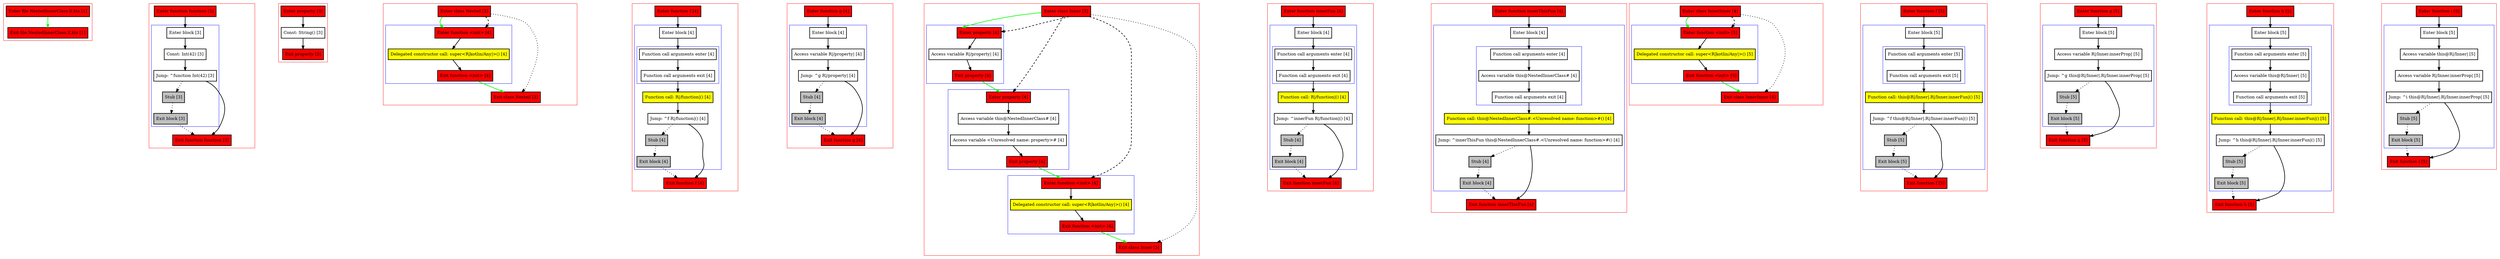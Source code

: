 digraph NestedInnerClass_ll_kts {
    graph [nodesep=3]
    node [shape=box penwidth=2]
    edge [penwidth=2]

    subgraph cluster_0 {
        color=red
        0 [label="Enter file NestedInnerClass.ll.kts [1]" style="filled" fillcolor=red];
        1 [label="Exit file NestedInnerClass.ll.kts [1]" style="filled" fillcolor=red];
    }
    0 -> {1} [color=green];

    subgraph cluster_1 {
        color=red
        2 [label="Enter function function [3]" style="filled" fillcolor=red];
        subgraph cluster_2 {
            color=blue
            3 [label="Enter block [3]"];
            4 [label="Const: Int(42) [3]"];
            5 [label="Jump: ^function Int(42) [3]"];
            6 [label="Stub [3]" style="filled" fillcolor=gray];
            7 [label="Exit block [3]" style="filled" fillcolor=gray];
        }
        8 [label="Exit function function [3]" style="filled" fillcolor=red];
    }
    2 -> {3};
    3 -> {4};
    4 -> {5};
    5 -> {8};
    5 -> {6} [style=dotted];
    6 -> {7} [style=dotted];
    7 -> {8} [style=dotted];

    subgraph cluster_3 {
        color=red
        9 [label="Enter property [3]" style="filled" fillcolor=red];
        10 [label="Const: String() [3]"];
        11 [label="Exit property [3]" style="filled" fillcolor=red];
    }
    9 -> {10};
    10 -> {11};

    subgraph cluster_4 {
        color=red
        12 [label="Enter class Nested [3]" style="filled" fillcolor=red];
        subgraph cluster_5 {
            color=blue
            13 [label="Enter function <init> [4]" style="filled" fillcolor=red];
            14 [label="Delegated constructor call: super<R|kotlin/Any|>() [4]" style="filled" fillcolor=yellow];
            15 [label="Exit function <init> [4]" style="filled" fillcolor=red];
        }
        16 [label="Exit class Nested [3]" style="filled" fillcolor=red];
    }
    12 -> {13} [color=green];
    12 -> {16} [style=dotted];
    12 -> {13} [style=dashed];
    13 -> {14};
    14 -> {15};
    15 -> {16} [color=green];

    subgraph cluster_6 {
        color=red
        17 [label="Enter function f [4]" style="filled" fillcolor=red];
        subgraph cluster_7 {
            color=blue
            18 [label="Enter block [4]"];
            subgraph cluster_8 {
                color=blue
                19 [label="Function call arguments enter [4]"];
                20 [label="Function call arguments exit [4]"];
            }
            21 [label="Function call: R|/function|() [4]" style="filled" fillcolor=yellow];
            22 [label="Jump: ^f R|/function|() [4]"];
            23 [label="Stub [4]" style="filled" fillcolor=gray];
            24 [label="Exit block [4]" style="filled" fillcolor=gray];
        }
        25 [label="Exit function f [4]" style="filled" fillcolor=red];
    }
    17 -> {18};
    18 -> {19};
    19 -> {20};
    20 -> {21};
    21 -> {22};
    22 -> {25};
    22 -> {23} [style=dotted];
    23 -> {24} [style=dotted];
    24 -> {25} [style=dotted];

    subgraph cluster_9 {
        color=red
        26 [label="Enter function g [4]" style="filled" fillcolor=red];
        subgraph cluster_10 {
            color=blue
            27 [label="Enter block [4]"];
            28 [label="Access variable R|/property| [4]"];
            29 [label="Jump: ^g R|/property| [4]"];
            30 [label="Stub [4]" style="filled" fillcolor=gray];
            31 [label="Exit block [4]" style="filled" fillcolor=gray];
        }
        32 [label="Exit function g [4]" style="filled" fillcolor=red];
    }
    26 -> {27};
    27 -> {28};
    28 -> {29};
    29 -> {32};
    29 -> {30} [style=dotted];
    30 -> {31} [style=dotted];
    31 -> {32} [style=dotted];

    subgraph cluster_11 {
        color=red
        33 [label="Enter class Inner [3]" style="filled" fillcolor=red];
        subgraph cluster_12 {
            color=blue
            34 [label="Enter property [4]" style="filled" fillcolor=red];
            35 [label="Access variable R|/property| [4]"];
            36 [label="Exit property [4]" style="filled" fillcolor=red];
        }
        subgraph cluster_13 {
            color=blue
            37 [label="Enter property [4]" style="filled" fillcolor=red];
            38 [label="Access variable this@NestedInnerClass# [4]"];
            39 [label="Access variable <Unresolved name: property># [4]"];
            40 [label="Exit property [4]" style="filled" fillcolor=red];
        }
        subgraph cluster_14 {
            color=blue
            41 [label="Enter function <init> [4]" style="filled" fillcolor=red];
            42 [label="Delegated constructor call: super<R|kotlin/Any|>() [4]" style="filled" fillcolor=yellow];
            43 [label="Exit function <init> [4]" style="filled" fillcolor=red];
        }
        44 [label="Exit class Inner [3]" style="filled" fillcolor=red];
    }
    33 -> {34} [color=green];
    33 -> {44} [style=dotted];
    33 -> {34 37 41} [style=dashed];
    34 -> {35};
    35 -> {36};
    36 -> {37} [color=green];
    37 -> {38};
    38 -> {39};
    39 -> {40};
    40 -> {41} [color=green];
    41 -> {42};
    42 -> {43};
    43 -> {44} [color=green];

    subgraph cluster_15 {
        color=red
        45 [label="Enter function innerFun [4]" style="filled" fillcolor=red];
        subgraph cluster_16 {
            color=blue
            46 [label="Enter block [4]"];
            subgraph cluster_17 {
                color=blue
                47 [label="Function call arguments enter [4]"];
                48 [label="Function call arguments exit [4]"];
            }
            49 [label="Function call: R|/function|() [4]" style="filled" fillcolor=yellow];
            50 [label="Jump: ^innerFun R|/function|() [4]"];
            51 [label="Stub [4]" style="filled" fillcolor=gray];
            52 [label="Exit block [4]" style="filled" fillcolor=gray];
        }
        53 [label="Exit function innerFun [4]" style="filled" fillcolor=red];
    }
    45 -> {46};
    46 -> {47};
    47 -> {48};
    48 -> {49};
    49 -> {50};
    50 -> {53};
    50 -> {51} [style=dotted];
    51 -> {52} [style=dotted];
    52 -> {53} [style=dotted];

    subgraph cluster_18 {
        color=red
        54 [label="Enter function innerThisFun [4]" style="filled" fillcolor=red];
        subgraph cluster_19 {
            color=blue
            55 [label="Enter block [4]"];
            subgraph cluster_20 {
                color=blue
                56 [label="Function call arguments enter [4]"];
                57 [label="Access variable this@NestedInnerClass# [4]"];
                58 [label="Function call arguments exit [4]"];
            }
            59 [label="Function call: this@NestedInnerClass#.<Unresolved name: function>#() [4]" style="filled" fillcolor=yellow];
            60 [label="Jump: ^innerThisFun this@NestedInnerClass#.<Unresolved name: function>#() [4]"];
            61 [label="Stub [4]" style="filled" fillcolor=gray];
            62 [label="Exit block [4]" style="filled" fillcolor=gray];
        }
        63 [label="Exit function innerThisFun [4]" style="filled" fillcolor=red];
    }
    54 -> {55};
    55 -> {56};
    56 -> {57};
    57 -> {58};
    58 -> {59};
    59 -> {60};
    60 -> {63};
    60 -> {61} [style=dotted];
    61 -> {62} [style=dotted];
    62 -> {63} [style=dotted];

    subgraph cluster_21 {
        color=red
        64 [label="Enter class InnerInner [4]" style="filled" fillcolor=red];
        subgraph cluster_22 {
            color=blue
            65 [label="Enter function <init> [5]" style="filled" fillcolor=red];
            66 [label="Delegated constructor call: super<R|kotlin/Any|>() [5]" style="filled" fillcolor=yellow];
            67 [label="Exit function <init> [5]" style="filled" fillcolor=red];
        }
        68 [label="Exit class InnerInner [4]" style="filled" fillcolor=red];
    }
    64 -> {65} [color=green];
    64 -> {68} [style=dotted];
    64 -> {65} [style=dashed];
    65 -> {66};
    66 -> {67};
    67 -> {68} [color=green];

    subgraph cluster_23 {
        color=red
        69 [label="Enter function f [5]" style="filled" fillcolor=red];
        subgraph cluster_24 {
            color=blue
            70 [label="Enter block [5]"];
            subgraph cluster_25 {
                color=blue
                71 [label="Function call arguments enter [5]"];
                72 [label="Function call arguments exit [5]"];
            }
            73 [label="Function call: this@R|/Inner|.R|/Inner.innerFun|() [5]" style="filled" fillcolor=yellow];
            74 [label="Jump: ^f this@R|/Inner|.R|/Inner.innerFun|() [5]"];
            75 [label="Stub [5]" style="filled" fillcolor=gray];
            76 [label="Exit block [5]" style="filled" fillcolor=gray];
        }
        77 [label="Exit function f [5]" style="filled" fillcolor=red];
    }
    69 -> {70};
    70 -> {71};
    71 -> {72};
    72 -> {73};
    73 -> {74};
    74 -> {77};
    74 -> {75} [style=dotted];
    75 -> {76} [style=dotted];
    76 -> {77} [style=dotted];

    subgraph cluster_26 {
        color=red
        78 [label="Enter function g [5]" style="filled" fillcolor=red];
        subgraph cluster_27 {
            color=blue
            79 [label="Enter block [5]"];
            80 [label="Access variable R|/Inner.innerProp| [5]"];
            81 [label="Jump: ^g this@R|/Inner|.R|/Inner.innerProp| [5]"];
            82 [label="Stub [5]" style="filled" fillcolor=gray];
            83 [label="Exit block [5]" style="filled" fillcolor=gray];
        }
        84 [label="Exit function g [5]" style="filled" fillcolor=red];
    }
    78 -> {79};
    79 -> {80};
    80 -> {81};
    81 -> {84};
    81 -> {82} [style=dotted];
    82 -> {83} [style=dotted];
    83 -> {84} [style=dotted];

    subgraph cluster_28 {
        color=red
        85 [label="Enter function h [5]" style="filled" fillcolor=red];
        subgraph cluster_29 {
            color=blue
            86 [label="Enter block [5]"];
            subgraph cluster_30 {
                color=blue
                87 [label="Function call arguments enter [5]"];
                88 [label="Access variable this@R|/Inner| [5]"];
                89 [label="Function call arguments exit [5]"];
            }
            90 [label="Function call: this@R|/Inner|.R|/Inner.innerFun|() [5]" style="filled" fillcolor=yellow];
            91 [label="Jump: ^h this@R|/Inner|.R|/Inner.innerFun|() [5]"];
            92 [label="Stub [5]" style="filled" fillcolor=gray];
            93 [label="Exit block [5]" style="filled" fillcolor=gray];
        }
        94 [label="Exit function h [5]" style="filled" fillcolor=red];
    }
    85 -> {86};
    86 -> {87};
    87 -> {88};
    88 -> {89};
    89 -> {90};
    90 -> {91};
    91 -> {94};
    91 -> {92} [style=dotted];
    92 -> {93} [style=dotted];
    93 -> {94} [style=dotted];

    subgraph cluster_31 {
        color=red
        95 [label="Enter function i [5]" style="filled" fillcolor=red];
        subgraph cluster_32 {
            color=blue
            96 [label="Enter block [5]"];
            97 [label="Access variable this@R|/Inner| [5]"];
            98 [label="Access variable R|/Inner.innerProp| [5]"];
            99 [label="Jump: ^i this@R|/Inner|.R|/Inner.innerProp| [5]"];
            100 [label="Stub [5]" style="filled" fillcolor=gray];
            101 [label="Exit block [5]" style="filled" fillcolor=gray];
        }
        102 [label="Exit function i [5]" style="filled" fillcolor=red];
    }
    95 -> {96};
    96 -> {97};
    97 -> {98};
    98 -> {99};
    99 -> {102};
    99 -> {100} [style=dotted];
    100 -> {101} [style=dotted];
    101 -> {102} [style=dotted];

}
